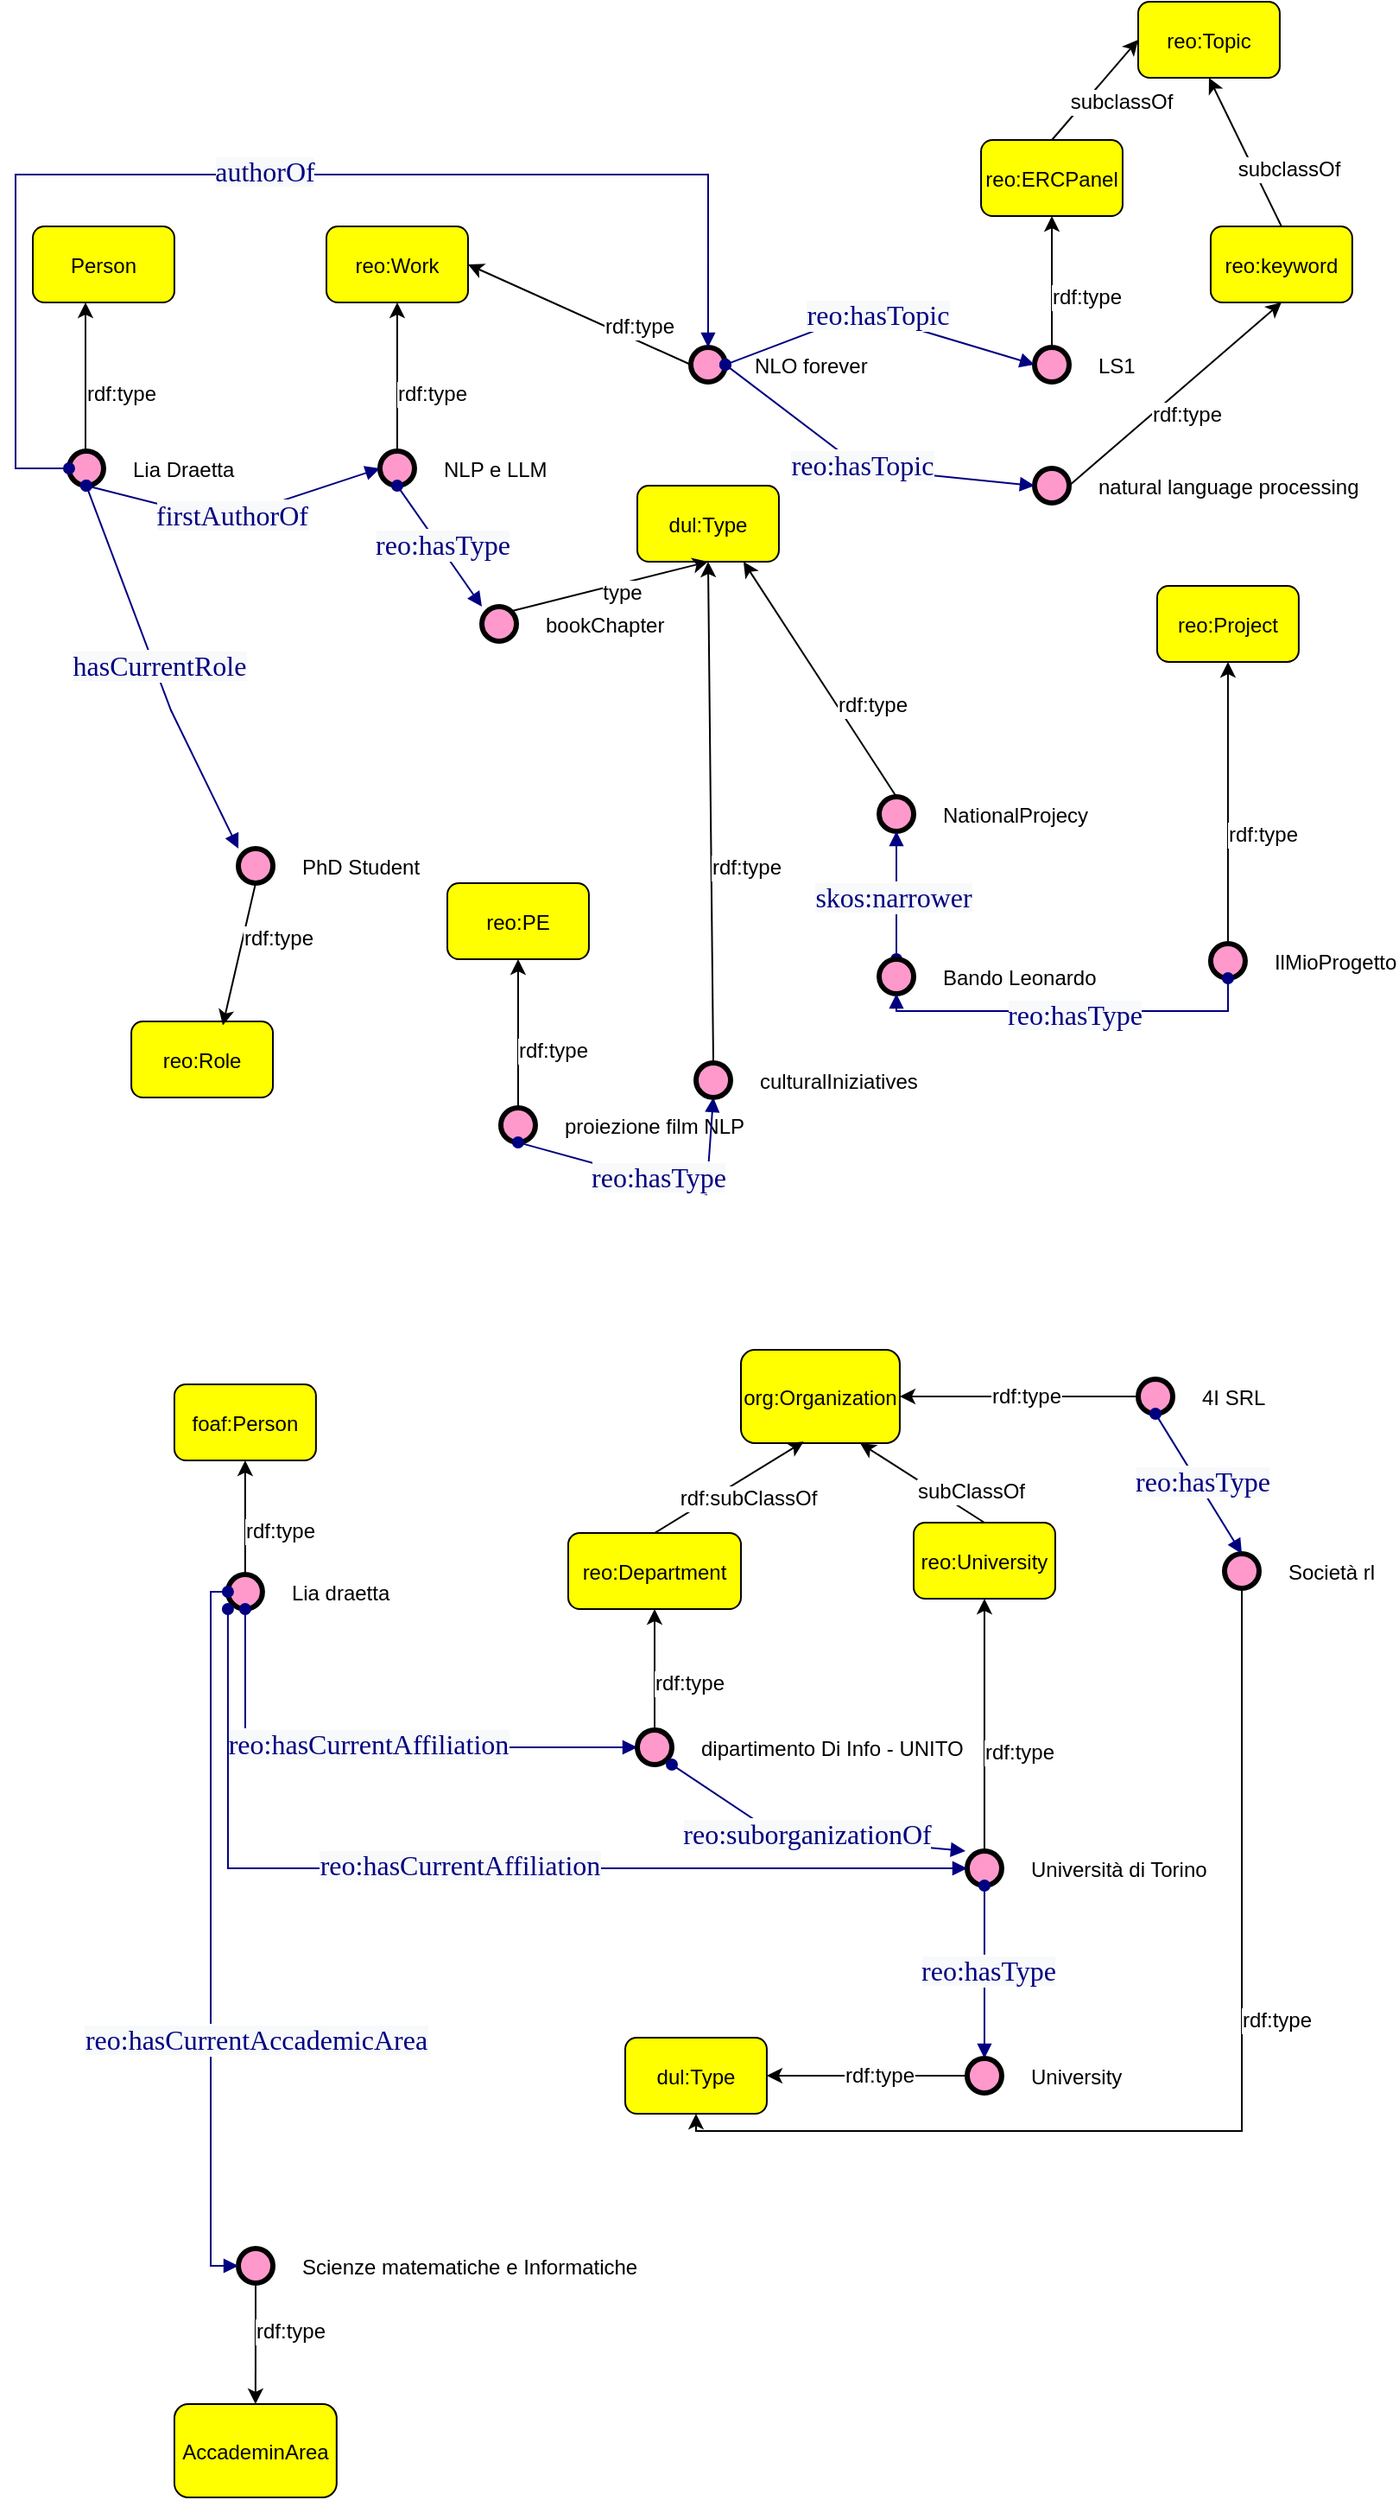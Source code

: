 <mxfile version="26.0.10">
  <diagram name="Pagina-1" id="G8kjAlk_GBHAxWzY2wQV">
    <mxGraphModel dx="1737" dy="885" grid="1" gridSize="10" guides="1" tooltips="1" connect="1" arrows="1" fold="1" page="1" pageScale="1" pageWidth="827" pageHeight="1169" math="0" shadow="0">
      <root>
        <mxCell id="0" />
        <mxCell id="1" parent="0" />
        <mxCell id="cSvHSWAlFdiokaMuMZuH-1" value="reo:Work" style="graphMlID=n4;shape=rect;rounded=1;arcsize=30;fillColor=#ffff00;strokeColor=#000000;strokeWidth=1.0" vertex="1" parent="1">
          <mxGeometry x="200" y="150" width="81.968" height="44" as="geometry" />
        </mxCell>
        <mxCell id="cSvHSWAlFdiokaMuMZuH-2" value="NLP e LLM" style="graphMlID=n9;shape=ellipse;fillColor=#ff99cc;strokeColor=#000000;strokeWidth=3.0;verticalAlign=middle;labelPosition=right;verticalLabelPosition=middle;align=left;spacingRight=1;spacing=17;" vertex="1" parent="1">
          <mxGeometry x="230.98" y="280" width="20" height="20" as="geometry" />
        </mxCell>
        <mxCell id="cSvHSWAlFdiokaMuMZuH-3" value="" style="endArrow=classic;html=1;textDirection=ltr;rounded=0;exitX=0.5;exitY=0;exitDx=0;exitDy=0;entryX=0.5;entryY=1;entryDx=0;entryDy=0;" edge="1" parent="1" source="cSvHSWAlFdiokaMuMZuH-2" target="cSvHSWAlFdiokaMuMZuH-1">
          <mxGeometry width="50" height="50" relative="1" as="geometry">
            <mxPoint x="340" y="300" as="sourcePoint" />
            <mxPoint x="487.95" y="300" as="targetPoint" />
          </mxGeometry>
        </mxCell>
        <mxCell id="cSvHSWAlFdiokaMuMZuH-4" value="rdf:type" style="text;html=1;align=center;verticalAlign=middle;resizable=0;points=[];labelBackgroundColor=#ffffff;rotation=0;" vertex="1" connectable="0" parent="cSvHSWAlFdiokaMuMZuH-3">
          <mxGeometry x="-0.221" relative="1" as="geometry">
            <mxPoint x="19.95" as="offset" />
          </mxGeometry>
        </mxCell>
        <mxCell id="cSvHSWAlFdiokaMuMZuH-7" value="" style="graphMlID=e0;rounded=0;endArrow=block;strokeColor=#000080;strokeWidth=1.0;startArrow=oval;startFill=1;endFill=1;exitX=0.5;exitY=1;exitDx=0;exitDy=0;entryX=0;entryY=0;entryDx=0;entryDy=0;" edge="1" parent="1" source="cSvHSWAlFdiokaMuMZuH-2" target="cSvHSWAlFdiokaMuMZuH-9">
          <mxGeometry relative="1" as="geometry">
            <mxPoint x="340" y="300.082" as="sourcePoint" />
            <mxPoint x="320" y="350" as="targetPoint" />
          </mxGeometry>
        </mxCell>
        <mxCell id="cSvHSWAlFdiokaMuMZuH-8" value="&lt;span style=&quot;color: rgb(0, 0, 128); font-family: dialog; font-size: 16px; background-color: rgb(248, 249, 250);&quot;&gt;reo:hasType&lt;/span&gt;" style="text;html=1;align=center;verticalAlign=middle;resizable=0;points=[];labelBackgroundColor=#ffffff;" vertex="1" connectable="0" parent="cSvHSWAlFdiokaMuMZuH-7">
          <mxGeometry x="-0.017" y="2" relative="1" as="geometry">
            <mxPoint as="offset" />
          </mxGeometry>
        </mxCell>
        <mxCell id="cSvHSWAlFdiokaMuMZuH-9" value="bookChapter" style="graphMlID=n9;shape=ellipse;fillColor=#ff99cc;strokeColor=#000000;strokeWidth=3.0;verticalAlign=middle;labelPosition=right;verticalLabelPosition=middle;align=left;spacingRight=1;spacing=17;" vertex="1" parent="1">
          <mxGeometry x="290" y="370" width="20" height="20" as="geometry" />
        </mxCell>
        <mxCell id="cSvHSWAlFdiokaMuMZuH-10" value="dul:Type" style="graphMlID=n4;shape=rect;rounded=1;arcsize=30;fillColor=#ffff00;strokeColor=#000000;strokeWidth=1.0" vertex="1" parent="1">
          <mxGeometry x="380" y="300" width="81.968" height="44" as="geometry" />
        </mxCell>
        <mxCell id="cSvHSWAlFdiokaMuMZuH-11" value="" style="endArrow=classic;html=1;textDirection=ltr;rounded=0;exitX=0.777;exitY=0.15;exitDx=0;exitDy=0;entryX=0.5;entryY=1;entryDx=0;entryDy=0;exitPerimeter=0;" edge="1" parent="1" source="cSvHSWAlFdiokaMuMZuH-9" target="cSvHSWAlFdiokaMuMZuH-10">
          <mxGeometry width="50" height="50" relative="1" as="geometry">
            <mxPoint x="340" y="300" as="sourcePoint" />
            <mxPoint x="487.95" y="300" as="targetPoint" />
          </mxGeometry>
        </mxCell>
        <mxCell id="cSvHSWAlFdiokaMuMZuH-12" value="type" style="text;html=1;align=center;verticalAlign=middle;resizable=0;points=[];labelBackgroundColor=#ffffff;rotation=0;" vertex="1" connectable="0" parent="cSvHSWAlFdiokaMuMZuH-11">
          <mxGeometry x="-0.221" relative="1" as="geometry">
            <mxPoint x="19.95" as="offset" />
          </mxGeometry>
        </mxCell>
        <mxCell id="cSvHSWAlFdiokaMuMZuH-13" value="reo:Role" style="graphMlID=n4;shape=rect;rounded=1;arcsize=30;fillColor=#ffff00;strokeColor=#000000;strokeWidth=1.0" vertex="1" parent="1">
          <mxGeometry x="87.04" y="610" width="81.968" height="44" as="geometry" />
        </mxCell>
        <mxCell id="cSvHSWAlFdiokaMuMZuH-14" value="PhD Student" style="graphMlID=n9;shape=ellipse;fillColor=#ff99cc;strokeColor=#000000;strokeWidth=3.0;verticalAlign=middle;labelPosition=right;verticalLabelPosition=middle;align=left;spacingRight=1;spacing=17;" vertex="1" parent="1">
          <mxGeometry x="149.01" y="510" width="20" height="20" as="geometry" />
        </mxCell>
        <mxCell id="cSvHSWAlFdiokaMuMZuH-15" value="" style="endArrow=classic;html=1;textDirection=ltr;rounded=0;entryX=0.646;entryY=0.05;entryDx=0;entryDy=0;entryPerimeter=0;" edge="1" parent="1" target="cSvHSWAlFdiokaMuMZuH-13">
          <mxGeometry width="50" height="50" relative="1" as="geometry">
            <mxPoint x="159" y="530" as="sourcePoint" />
            <mxPoint x="120" y="630" as="targetPoint" />
          </mxGeometry>
        </mxCell>
        <mxCell id="cSvHSWAlFdiokaMuMZuH-16" value="rdf:type" style="text;html=1;align=center;verticalAlign=middle;resizable=0;points=[];labelBackgroundColor=#ffffff;rotation=0;" vertex="1" connectable="0" parent="cSvHSWAlFdiokaMuMZuH-15">
          <mxGeometry x="-0.221" relative="1" as="geometry">
            <mxPoint x="19.95" as="offset" />
          </mxGeometry>
        </mxCell>
        <mxCell id="cSvHSWAlFdiokaMuMZuH-17" value="Person" style="graphMlID=n4;shape=rect;rounded=1;arcsize=30;fillColor=#ffff00;strokeColor=#000000;strokeWidth=1.0" vertex="1" parent="1">
          <mxGeometry x="30.0" y="150" width="81.968" height="44" as="geometry" />
        </mxCell>
        <mxCell id="cSvHSWAlFdiokaMuMZuH-18" value="Lia Draetta" style="graphMlID=n9;shape=ellipse;fillColor=#ff99cc;strokeColor=#000000;strokeWidth=3.0;verticalAlign=middle;labelPosition=right;verticalLabelPosition=middle;align=left;spacingRight=1;spacing=17;" vertex="1" parent="1">
          <mxGeometry x="50.98" y="280" width="20" height="20" as="geometry" />
        </mxCell>
        <mxCell id="cSvHSWAlFdiokaMuMZuH-19" value="" style="endArrow=classic;html=1;textDirection=ltr;rounded=0;exitX=0.5;exitY=0;exitDx=0;exitDy=0;entryX=0.5;entryY=1;entryDx=0;entryDy=0;" edge="1" parent="1">
          <mxGeometry width="50" height="50" relative="1" as="geometry">
            <mxPoint x="60.5" y="280" as="sourcePoint" />
            <mxPoint x="60.5" y="194" as="targetPoint" />
          </mxGeometry>
        </mxCell>
        <mxCell id="cSvHSWAlFdiokaMuMZuH-20" value="rdf:type" style="text;html=1;align=center;verticalAlign=middle;resizable=0;points=[];labelBackgroundColor=#ffffff;rotation=0;" vertex="1" connectable="0" parent="cSvHSWAlFdiokaMuMZuH-19">
          <mxGeometry x="-0.221" relative="1" as="geometry">
            <mxPoint x="19.95" as="offset" />
          </mxGeometry>
        </mxCell>
        <mxCell id="cSvHSWAlFdiokaMuMZuH-27" value="" style="graphMlID=e0;rounded=0;endArrow=block;strokeColor=#000080;strokeWidth=1.0;startArrow=oval;startFill=1;endFill=1;exitX=0.5;exitY=1;exitDx=0;exitDy=0;entryX=0;entryY=0;entryDx=0;entryDy=0;" edge="1" parent="1" source="cSvHSWAlFdiokaMuMZuH-18" target="cSvHSWAlFdiokaMuMZuH-14">
          <mxGeometry relative="1" as="geometry">
            <mxPoint x="380" y="370.082" as="sourcePoint" />
            <mxPoint x="531" y="370" as="targetPoint" />
            <Array as="points">
              <mxPoint x="110" y="430" />
            </Array>
          </mxGeometry>
        </mxCell>
        <mxCell id="cSvHSWAlFdiokaMuMZuH-28" value="&lt;span style=&quot;color: rgb(0, 0, 128); font-family: dialog; font-size: 16px; background-color: rgb(248, 249, 250);&quot;&gt;hasCurrentRole&lt;/span&gt;" style="text;html=1;align=center;verticalAlign=middle;resizable=0;points=[];labelBackgroundColor=#ffffff;" vertex="1" connectable="0" parent="cSvHSWAlFdiokaMuMZuH-27">
          <mxGeometry x="-0.017" y="2" relative="1" as="geometry">
            <mxPoint as="offset" />
          </mxGeometry>
        </mxCell>
        <mxCell id="cSvHSWAlFdiokaMuMZuH-29" style="edgeStyle=orthogonalEdgeStyle;rounded=0;orthogonalLoop=1;jettySize=auto;html=1;exitX=0.5;exitY=1;exitDx=0;exitDy=0;" edge="1" parent="1" source="cSvHSWAlFdiokaMuMZuH-14" target="cSvHSWAlFdiokaMuMZuH-14">
          <mxGeometry relative="1" as="geometry" />
        </mxCell>
        <mxCell id="cSvHSWAlFdiokaMuMZuH-32" value="" style="graphMlID=e0;rounded=0;endArrow=block;strokeColor=#000080;strokeWidth=1.0;startArrow=oval;startFill=1;endFill=1;exitX=0.5;exitY=1;exitDx=0;exitDy=0;entryX=0;entryY=0.5;entryDx=0;entryDy=0;" edge="1" parent="1" source="cSvHSWAlFdiokaMuMZuH-18" target="cSvHSWAlFdiokaMuMZuH-2">
          <mxGeometry relative="1" as="geometry">
            <mxPoint x="370" y="400.082" as="sourcePoint" />
            <mxPoint x="521" y="400" as="targetPoint" />
            <Array as="points">
              <mxPoint x="140" y="320" />
            </Array>
          </mxGeometry>
        </mxCell>
        <mxCell id="cSvHSWAlFdiokaMuMZuH-33" value="&lt;span style=&quot;color: rgb(0, 0, 128); font-family: dialog; font-size: 16px; background-color: rgb(248, 249, 250);&quot;&gt;firstAuthorOf&lt;/span&gt;" style="text;html=1;align=center;verticalAlign=middle;resizable=0;points=[];labelBackgroundColor=#ffffff;" vertex="1" connectable="0" parent="cSvHSWAlFdiokaMuMZuH-32">
          <mxGeometry x="-0.017" y="2" relative="1" as="geometry">
            <mxPoint as="offset" />
          </mxGeometry>
        </mxCell>
        <mxCell id="cSvHSWAlFdiokaMuMZuH-34" value="NLO forever" style="graphMlID=n9;shape=ellipse;fillColor=#ff99cc;strokeColor=#000000;strokeWidth=3.0;verticalAlign=middle;labelPosition=right;verticalLabelPosition=middle;align=left;spacingRight=1;spacing=17;" vertex="1" parent="1">
          <mxGeometry x="410.98" y="220" width="20" height="20" as="geometry" />
        </mxCell>
        <mxCell id="cSvHSWAlFdiokaMuMZuH-39" value="" style="endArrow=classic;html=1;textDirection=ltr;rounded=0;exitX=0;exitY=0.5;exitDx=0;exitDy=0;entryX=1;entryY=0.5;entryDx=0;entryDy=0;" edge="1" parent="1" source="cSvHSWAlFdiokaMuMZuH-34" target="cSvHSWAlFdiokaMuMZuH-1">
          <mxGeometry width="50" height="50" relative="1" as="geometry">
            <mxPoint x="370" y="400" as="sourcePoint" />
            <mxPoint x="517.95" y="400" as="targetPoint" />
          </mxGeometry>
        </mxCell>
        <mxCell id="cSvHSWAlFdiokaMuMZuH-40" value="rdf:type" style="text;html=1;align=center;verticalAlign=middle;resizable=0;points=[];labelBackgroundColor=#ffffff;rotation=0;" vertex="1" connectable="0" parent="cSvHSWAlFdiokaMuMZuH-39">
          <mxGeometry x="-0.221" relative="1" as="geometry">
            <mxPoint x="19.95" as="offset" />
          </mxGeometry>
        </mxCell>
        <mxCell id="cSvHSWAlFdiokaMuMZuH-41" value="" style="graphMlID=e0;rounded=0;endArrow=block;strokeColor=#000080;strokeWidth=1.0;startArrow=oval;startFill=1;endFill=1;exitX=0;exitY=0.5;exitDx=0;exitDy=0;entryX=0.5;entryY=0;entryDx=0;entryDy=0;edgeStyle=orthogonalEdgeStyle;" edge="1" parent="1" source="cSvHSWAlFdiokaMuMZuH-18" target="cSvHSWAlFdiokaMuMZuH-34">
          <mxGeometry relative="1" as="geometry">
            <mxPoint x="370" y="400.082" as="sourcePoint" />
            <mxPoint x="521" y="400" as="targetPoint" />
            <Array as="points">
              <mxPoint x="20" y="290" />
              <mxPoint x="20" y="120" />
              <mxPoint x="421" y="120" />
            </Array>
          </mxGeometry>
        </mxCell>
        <mxCell id="cSvHSWAlFdiokaMuMZuH-42" value="&lt;span style=&quot;color: rgb(0, 0, 128); font-family: dialog; font-size: 16px; background-color: rgb(248, 249, 250);&quot;&gt;authorOf&lt;/span&gt;" style="text;html=1;align=center;verticalAlign=middle;resizable=0;points=[];labelBackgroundColor=#ffffff;" vertex="1" connectable="0" parent="cSvHSWAlFdiokaMuMZuH-41">
          <mxGeometry x="-0.017" y="2" relative="1" as="geometry">
            <mxPoint as="offset" />
          </mxGeometry>
        </mxCell>
        <mxCell id="cSvHSWAlFdiokaMuMZuH-48" value="reo:PE" style="graphMlID=n4;shape=rect;rounded=1;arcsize=30;fillColor=#ffff00;strokeColor=#000000;strokeWidth=1.0" vertex="1" parent="1">
          <mxGeometry x="270" y="530" width="81.968" height="44" as="geometry" />
        </mxCell>
        <mxCell id="cSvHSWAlFdiokaMuMZuH-50" value="proiezione film NLP" style="graphMlID=n9;shape=ellipse;fillColor=#ff99cc;strokeColor=#000000;strokeWidth=3.0;verticalAlign=middle;labelPosition=right;verticalLabelPosition=middle;align=left;spacingRight=1;spacing=17;" vertex="1" parent="1">
          <mxGeometry x="300.98" y="660" width="20" height="20" as="geometry" />
        </mxCell>
        <mxCell id="cSvHSWAlFdiokaMuMZuH-51" value="" style="endArrow=classic;html=1;textDirection=ltr;rounded=0;exitX=0.5;exitY=0;exitDx=0;exitDy=0;entryX=0.5;entryY=1;entryDx=0;entryDy=0;" edge="1" parent="1" source="cSvHSWAlFdiokaMuMZuH-50" target="cSvHSWAlFdiokaMuMZuH-48">
          <mxGeometry width="50" height="50" relative="1" as="geometry">
            <mxPoint x="370" y="500" as="sourcePoint" />
            <mxPoint x="517.95" y="500" as="targetPoint" />
          </mxGeometry>
        </mxCell>
        <mxCell id="cSvHSWAlFdiokaMuMZuH-52" value="rdf:type" style="text;html=1;align=center;verticalAlign=middle;resizable=0;points=[];labelBackgroundColor=#ffffff;rotation=0;" vertex="1" connectable="0" parent="cSvHSWAlFdiokaMuMZuH-51">
          <mxGeometry x="-0.221" relative="1" as="geometry">
            <mxPoint x="19.95" as="offset" />
          </mxGeometry>
        </mxCell>
        <mxCell id="cSvHSWAlFdiokaMuMZuH-53" value="" style="graphMlID=e0;rounded=0;endArrow=block;strokeColor=#000080;strokeWidth=1.0;startArrow=oval;startFill=1;endFill=1;exitX=0.5;exitY=1;exitDx=0;exitDy=0;entryX=0.5;entryY=1;entryDx=0;entryDy=0;" edge="1" parent="1" source="cSvHSWAlFdiokaMuMZuH-50" target="cSvHSWAlFdiokaMuMZuH-55">
          <mxGeometry relative="1" as="geometry">
            <mxPoint x="370" y="590.082" as="sourcePoint" />
            <mxPoint x="570" y="830" as="targetPoint" />
            <Array as="points">
              <mxPoint x="420" y="710" />
            </Array>
          </mxGeometry>
        </mxCell>
        <mxCell id="cSvHSWAlFdiokaMuMZuH-54" value="&lt;span style=&quot;color: rgb(0, 0, 128); font-family: dialog; font-size: 16px; background-color: rgb(248, 249, 250);&quot;&gt;reo:hasType&lt;/span&gt;" style="text;html=1;align=center;verticalAlign=middle;resizable=0;points=[];labelBackgroundColor=#ffffff;" vertex="1" connectable="0" parent="cSvHSWAlFdiokaMuMZuH-53">
          <mxGeometry x="-0.017" y="2" relative="1" as="geometry">
            <mxPoint as="offset" />
          </mxGeometry>
        </mxCell>
        <mxCell id="cSvHSWAlFdiokaMuMZuH-55" value="culturalIniziatives" style="graphMlID=n9;shape=ellipse;fillColor=#ff99cc;strokeColor=#000000;strokeWidth=3.0;verticalAlign=middle;labelPosition=right;verticalLabelPosition=middle;align=left;spacingRight=1;spacing=17;" vertex="1" parent="1">
          <mxGeometry x="414" y="634" width="20" height="20" as="geometry" />
        </mxCell>
        <mxCell id="cSvHSWAlFdiokaMuMZuH-56" value="" style="endArrow=classic;html=1;textDirection=ltr;rounded=0;exitX=0.5;exitY=0;exitDx=0;exitDy=0;entryX=0.5;entryY=1;entryDx=0;entryDy=0;" edge="1" parent="1" source="cSvHSWAlFdiokaMuMZuH-55" target="cSvHSWAlFdiokaMuMZuH-10">
          <mxGeometry width="50" height="50" relative="1" as="geometry">
            <mxPoint x="461" y="760" as="sourcePoint" />
            <mxPoint x="650" y="700" as="targetPoint" />
          </mxGeometry>
        </mxCell>
        <mxCell id="cSvHSWAlFdiokaMuMZuH-57" value="rdf:type" style="text;html=1;align=center;verticalAlign=middle;resizable=0;points=[];labelBackgroundColor=#ffffff;rotation=0;" vertex="1" connectable="0" parent="cSvHSWAlFdiokaMuMZuH-56">
          <mxGeometry x="-0.221" relative="1" as="geometry">
            <mxPoint x="19.95" as="offset" />
          </mxGeometry>
        </mxCell>
        <mxCell id="cSvHSWAlFdiokaMuMZuH-65" value="reo:Project" style="graphMlID=n4;shape=rect;rounded=1;arcsize=30;fillColor=#ffff00;strokeColor=#000000;strokeWidth=1.0" vertex="1" parent="1">
          <mxGeometry x="680.99" y="358" width="81.968" height="44" as="geometry" />
        </mxCell>
        <mxCell id="cSvHSWAlFdiokaMuMZuH-72" value="NationalProjecy" style="graphMlID=n9;shape=ellipse;fillColor=#ff99cc;strokeColor=#000000;strokeWidth=3.0;verticalAlign=middle;labelPosition=right;verticalLabelPosition=middle;align=left;spacingRight=1;spacing=17;" vertex="1" parent="1">
          <mxGeometry x="520" y="480" width="20" height="20" as="geometry" />
        </mxCell>
        <mxCell id="cSvHSWAlFdiokaMuMZuH-75" value="" style="endArrow=classic;html=1;textDirection=ltr;rounded=0;exitX=0.5;exitY=0;exitDx=0;exitDy=0;entryX=0.75;entryY=1;entryDx=0;entryDy=0;" edge="1" parent="1" source="cSvHSWAlFdiokaMuMZuH-72" target="cSvHSWAlFdiokaMuMZuH-10">
          <mxGeometry width="50" height="50" relative="1" as="geometry">
            <mxPoint x="320" y="430" as="sourcePoint" />
            <mxPoint x="467.95" y="430" as="targetPoint" />
          </mxGeometry>
        </mxCell>
        <mxCell id="cSvHSWAlFdiokaMuMZuH-76" value="rdf:type" style="text;html=1;align=center;verticalAlign=middle;resizable=0;points=[];labelBackgroundColor=#ffffff;rotation=0;" vertex="1" connectable="0" parent="cSvHSWAlFdiokaMuMZuH-75">
          <mxGeometry x="-0.221" relative="1" as="geometry">
            <mxPoint x="19.95" as="offset" />
          </mxGeometry>
        </mxCell>
        <mxCell id="cSvHSWAlFdiokaMuMZuH-78" value="IlMioProgetto" style="graphMlID=n9;shape=ellipse;fillColor=#ff99cc;strokeColor=#000000;strokeWidth=3.0;verticalAlign=middle;labelPosition=right;verticalLabelPosition=middle;align=left;spacingRight=1;spacing=17;" vertex="1" parent="1">
          <mxGeometry x="711.97" y="565" width="20" height="20" as="geometry" />
        </mxCell>
        <mxCell id="cSvHSWAlFdiokaMuMZuH-79" value="" style="graphMlID=e0;rounded=0;endArrow=block;strokeColor=#000080;strokeWidth=1.0;startArrow=oval;startFill=1;endFill=1;exitX=0.5;exitY=0;exitDx=0;exitDy=0;entryX=0.5;entryY=1;entryDx=0;entryDy=0;" edge="1" parent="1" source="cSvHSWAlFdiokaMuMZuH-83" target="cSvHSWAlFdiokaMuMZuH-72">
          <mxGeometry relative="1" as="geometry">
            <mxPoint x="400" y="500.082" as="sourcePoint" />
            <mxPoint x="540" y="500" as="targetPoint" />
          </mxGeometry>
        </mxCell>
        <mxCell id="cSvHSWAlFdiokaMuMZuH-80" value="&lt;font face=&quot;dialog&quot; color=&quot;#000080&quot;&gt;&lt;span style=&quot;font-size: 16px; background-color: rgb(248, 249, 250);&quot;&gt;skos:narrower&lt;/span&gt;&lt;/font&gt;" style="text;html=1;align=center;verticalAlign=middle;resizable=0;points=[];labelBackgroundColor=#ffffff;" vertex="1" connectable="0" parent="cSvHSWAlFdiokaMuMZuH-79">
          <mxGeometry x="-0.017" y="2" relative="1" as="geometry">
            <mxPoint as="offset" />
          </mxGeometry>
        </mxCell>
        <mxCell id="cSvHSWAlFdiokaMuMZuH-81" value="" style="endArrow=classic;html=1;textDirection=ltr;rounded=0;exitX=0.5;exitY=0;exitDx=0;exitDy=0;entryX=0.5;entryY=1;entryDx=0;entryDy=0;" edge="1" parent="1" source="cSvHSWAlFdiokaMuMZuH-78" target="cSvHSWAlFdiokaMuMZuH-65">
          <mxGeometry width="50" height="50" relative="1" as="geometry">
            <mxPoint x="400" y="500" as="sourcePoint" />
            <mxPoint x="547.95" y="500" as="targetPoint" />
          </mxGeometry>
        </mxCell>
        <mxCell id="cSvHSWAlFdiokaMuMZuH-82" value="rdf:type" style="text;html=1;align=center;verticalAlign=middle;resizable=0;points=[];labelBackgroundColor=#ffffff;rotation=0;" vertex="1" connectable="0" parent="cSvHSWAlFdiokaMuMZuH-81">
          <mxGeometry x="-0.221" relative="1" as="geometry">
            <mxPoint x="19.95" as="offset" />
          </mxGeometry>
        </mxCell>
        <mxCell id="cSvHSWAlFdiokaMuMZuH-83" value="Bando Leonardo" style="graphMlID=n9;shape=ellipse;fillColor=#ff99cc;strokeColor=#000000;strokeWidth=3.0;verticalAlign=middle;labelPosition=right;verticalLabelPosition=middle;align=left;spacingRight=1;spacing=17;" vertex="1" parent="1">
          <mxGeometry x="520" y="574" width="20" height="20" as="geometry" />
        </mxCell>
        <mxCell id="cSvHSWAlFdiokaMuMZuH-86" value="" style="graphMlID=e0;rounded=0;endArrow=block;strokeColor=#000080;strokeWidth=1.0;startArrow=oval;startFill=1;endFill=1;exitX=0.5;exitY=1;exitDx=0;exitDy=0;entryX=0.5;entryY=1;entryDx=0;entryDy=0;edgeStyle=orthogonalEdgeStyle;" edge="1" parent="1" source="cSvHSWAlFdiokaMuMZuH-78" target="cSvHSWAlFdiokaMuMZuH-83">
          <mxGeometry relative="1" as="geometry">
            <mxPoint x="320" y="500.082" as="sourcePoint" />
            <mxPoint x="471" y="500" as="targetPoint" />
          </mxGeometry>
        </mxCell>
        <mxCell id="cSvHSWAlFdiokaMuMZuH-87" value="&lt;span style=&quot;color: rgb(0, 0, 128); font-family: dialog; font-size: 16px; background-color: rgb(248, 249, 250);&quot;&gt;reo:hasType&lt;/span&gt;" style="text;html=1;align=center;verticalAlign=middle;resizable=0;points=[];labelBackgroundColor=#ffffff;" vertex="1" connectable="0" parent="cSvHSWAlFdiokaMuMZuH-86">
          <mxGeometry x="-0.017" y="2" relative="1" as="geometry">
            <mxPoint as="offset" />
          </mxGeometry>
        </mxCell>
        <mxCell id="cSvHSWAlFdiokaMuMZuH-89" value="foaf:Person" style="graphMlID=n4;shape=rect;rounded=1;arcsize=30;fillColor=#ffff00;strokeColor=#000000;strokeWidth=1.0" vertex="1" parent="1">
          <mxGeometry x="111.97" y="820" width="81.968" height="44" as="geometry" />
        </mxCell>
        <mxCell id="cSvHSWAlFdiokaMuMZuH-90" value="Lia draetta" style="graphMlID=n9;shape=ellipse;fillColor=#ff99cc;strokeColor=#000000;strokeWidth=3.0;verticalAlign=middle;labelPosition=right;verticalLabelPosition=middle;align=left;spacingRight=1;spacing=17;" vertex="1" parent="1">
          <mxGeometry x="142.95" y="930" width="20" height="20" as="geometry" />
        </mxCell>
        <mxCell id="cSvHSWAlFdiokaMuMZuH-93" value="" style="endArrow=classic;html=1;textDirection=ltr;rounded=0;exitX=0.5;exitY=0;exitDx=0;exitDy=0;entryX=0.5;entryY=1;entryDx=0;entryDy=0;" edge="1" parent="1" source="cSvHSWAlFdiokaMuMZuH-90" target="cSvHSWAlFdiokaMuMZuH-89">
          <mxGeometry width="50" height="50" relative="1" as="geometry">
            <mxPoint x="220" y="950" as="sourcePoint" />
            <mxPoint x="367.95" y="950" as="targetPoint" />
          </mxGeometry>
        </mxCell>
        <mxCell id="cSvHSWAlFdiokaMuMZuH-94" value="rdf:type" style="text;html=1;align=center;verticalAlign=middle;resizable=0;points=[];labelBackgroundColor=#ffffff;rotation=0;" vertex="1" connectable="0" parent="cSvHSWAlFdiokaMuMZuH-93">
          <mxGeometry x="-0.221" relative="1" as="geometry">
            <mxPoint x="19.95" as="offset" />
          </mxGeometry>
        </mxCell>
        <mxCell id="cSvHSWAlFdiokaMuMZuH-95" value="org:Organization" style="graphMlID=n4;shape=rect;rounded=1;arcsize=30;fillColor=#ffff00;strokeColor=#000000;strokeWidth=1.0" vertex="1" parent="1">
          <mxGeometry x="440" y="800" width="91.97" height="54" as="geometry" />
        </mxCell>
        <mxCell id="cSvHSWAlFdiokaMuMZuH-96" value="reo:Department" style="graphMlID=n4;shape=rect;rounded=1;arcsize=30;fillColor=#ffff00;strokeColor=#000000;strokeWidth=1.0" vertex="1" parent="1">
          <mxGeometry x="340" y="906" width="100" height="44" as="geometry" />
        </mxCell>
        <mxCell id="cSvHSWAlFdiokaMuMZuH-97" value="reo:University" style="graphMlID=n4;shape=rect;rounded=1;arcsize=30;fillColor=#ffff00;strokeColor=#000000;strokeWidth=1.0" vertex="1" parent="1">
          <mxGeometry x="540" y="900" width="81.968" height="44" as="geometry" />
        </mxCell>
        <mxCell id="cSvHSWAlFdiokaMuMZuH-98" value="" style="endArrow=classic;html=1;textDirection=ltr;rounded=0;exitX=0.5;exitY=0;exitDx=0;exitDy=0;entryX=0.395;entryY=0.984;entryDx=0;entryDy=0;entryPerimeter=0;" edge="1" parent="1" source="cSvHSWAlFdiokaMuMZuH-96" target="cSvHSWAlFdiokaMuMZuH-95">
          <mxGeometry width="50" height="50" relative="1" as="geometry">
            <mxPoint x="230" y="930" as="sourcePoint" />
            <mxPoint x="377.95" y="930" as="targetPoint" />
          </mxGeometry>
        </mxCell>
        <mxCell id="cSvHSWAlFdiokaMuMZuH-99" value="rdf:subClassOf" style="text;html=1;align=center;verticalAlign=middle;resizable=0;points=[];labelBackgroundColor=#ffffff;rotation=0;" vertex="1" connectable="0" parent="cSvHSWAlFdiokaMuMZuH-98">
          <mxGeometry x="-0.221" relative="1" as="geometry">
            <mxPoint x="19.95" as="offset" />
          </mxGeometry>
        </mxCell>
        <mxCell id="cSvHSWAlFdiokaMuMZuH-101" value="" style="endArrow=classic;html=1;textDirection=ltr;rounded=0;exitX=0.5;exitY=0;exitDx=0;exitDy=0;entryX=0.75;entryY=1;entryDx=0;entryDy=0;" edge="1" parent="1" source="cSvHSWAlFdiokaMuMZuH-97" target="cSvHSWAlFdiokaMuMZuH-95">
          <mxGeometry width="50" height="50" relative="1" as="geometry">
            <mxPoint x="450" y="916" as="sourcePoint" />
            <mxPoint x="486" y="863" as="targetPoint" />
          </mxGeometry>
        </mxCell>
        <mxCell id="cSvHSWAlFdiokaMuMZuH-102" value="subClassOf" style="text;html=1;align=center;verticalAlign=middle;resizable=0;points=[];labelBackgroundColor=#ffffff;rotation=0;" vertex="1" connectable="0" parent="cSvHSWAlFdiokaMuMZuH-101">
          <mxGeometry x="-0.221" relative="1" as="geometry">
            <mxPoint x="19.95" as="offset" />
          </mxGeometry>
        </mxCell>
        <mxCell id="cSvHSWAlFdiokaMuMZuH-103" value="" style="graphMlID=e0;rounded=0;endArrow=block;strokeColor=#000080;strokeWidth=1.0;startArrow=oval;startFill=1;endFill=1;exitX=0.5;exitY=1;exitDx=0;exitDy=0;entryX=0;entryY=0.5;entryDx=0;entryDy=0;edgeStyle=orthogonalEdgeStyle;" edge="1" parent="1" source="cSvHSWAlFdiokaMuMZuH-90" target="cSvHSWAlFdiokaMuMZuH-105">
          <mxGeometry relative="1" as="geometry">
            <mxPoint x="230" y="930.082" as="sourcePoint" />
            <mxPoint x="381" y="930" as="targetPoint" />
          </mxGeometry>
        </mxCell>
        <mxCell id="cSvHSWAlFdiokaMuMZuH-104" value="&lt;span style=&quot;color: rgb(0, 0, 128); font-family: dialog; font-size: 16px; background-color: rgb(248, 249, 250);&quot;&gt;reo:hasCurrentAffiliation&lt;/span&gt;" style="text;html=1;align=center;verticalAlign=middle;resizable=0;points=[];labelBackgroundColor=#ffffff;" vertex="1" connectable="0" parent="cSvHSWAlFdiokaMuMZuH-103">
          <mxGeometry x="-0.017" y="2" relative="1" as="geometry">
            <mxPoint as="offset" />
          </mxGeometry>
        </mxCell>
        <mxCell id="cSvHSWAlFdiokaMuMZuH-105" value="dipartimento Di Info - UNITO" style="graphMlID=n9;shape=ellipse;fillColor=#ff99cc;strokeColor=#000000;strokeWidth=3.0;verticalAlign=middle;labelPosition=right;verticalLabelPosition=middle;align=left;spacingRight=1;spacing=17;" vertex="1" parent="1">
          <mxGeometry x="380" y="1020" width="20" height="20" as="geometry" />
        </mxCell>
        <mxCell id="cSvHSWAlFdiokaMuMZuH-107" value="" style="endArrow=classic;html=1;textDirection=ltr;rounded=0;exitX=0.5;exitY=0;exitDx=0;exitDy=0;entryX=0.5;entryY=1;entryDx=0;entryDy=0;" edge="1" parent="1" source="cSvHSWAlFdiokaMuMZuH-105" target="cSvHSWAlFdiokaMuMZuH-96">
          <mxGeometry width="50" height="50" relative="1" as="geometry">
            <mxPoint x="310" y="930" as="sourcePoint" />
            <mxPoint x="457.95" y="930" as="targetPoint" />
          </mxGeometry>
        </mxCell>
        <mxCell id="cSvHSWAlFdiokaMuMZuH-108" value="rdf:type" style="text;html=1;align=center;verticalAlign=middle;resizable=0;points=[];labelBackgroundColor=#ffffff;rotation=0;" vertex="1" connectable="0" parent="cSvHSWAlFdiokaMuMZuH-107">
          <mxGeometry x="-0.221" relative="1" as="geometry">
            <mxPoint x="19.95" as="offset" />
          </mxGeometry>
        </mxCell>
        <mxCell id="cSvHSWAlFdiokaMuMZuH-111" value="Università di Torino" style="graphMlID=n9;shape=ellipse;fillColor=#ff99cc;strokeColor=#000000;strokeWidth=3.0;verticalAlign=middle;labelPosition=right;verticalLabelPosition=middle;align=left;spacingRight=1;spacing=17;" vertex="1" parent="1">
          <mxGeometry x="570.98" y="1090" width="20" height="20" as="geometry" />
        </mxCell>
        <mxCell id="cSvHSWAlFdiokaMuMZuH-112" value="" style="graphMlID=e0;rounded=0;endArrow=block;strokeColor=#000080;strokeWidth=1.0;startArrow=oval;startFill=1;endFill=1;exitX=0;exitY=1;exitDx=0;exitDy=0;entryX=0;entryY=0.5;entryDx=0;entryDy=0;edgeStyle=orthogonalEdgeStyle;" edge="1" parent="1" source="cSvHSWAlFdiokaMuMZuH-90" target="cSvHSWAlFdiokaMuMZuH-111">
          <mxGeometry relative="1" as="geometry">
            <mxPoint x="300" y="1090.082" as="sourcePoint" />
            <mxPoint x="451" y="1090" as="targetPoint" />
          </mxGeometry>
        </mxCell>
        <mxCell id="cSvHSWAlFdiokaMuMZuH-113" value="&lt;span style=&quot;color: rgb(0, 0, 128); font-family: dialog; font-size: 16px; background-color: rgb(248, 249, 250);&quot;&gt;reo:hasCurrentAffiliation&lt;/span&gt;" style="text;html=1;align=center;verticalAlign=middle;resizable=0;points=[];labelBackgroundColor=#ffffff;" vertex="1" connectable="0" parent="cSvHSWAlFdiokaMuMZuH-112">
          <mxGeometry x="-0.017" y="2" relative="1" as="geometry">
            <mxPoint as="offset" />
          </mxGeometry>
        </mxCell>
        <mxCell id="cSvHSWAlFdiokaMuMZuH-114" value="" style="endArrow=classic;html=1;textDirection=ltr;rounded=0;exitX=0.5;exitY=0;exitDx=0;exitDy=0;entryX=0.5;entryY=1;entryDx=0;entryDy=0;" edge="1" parent="1" source="cSvHSWAlFdiokaMuMZuH-111" target="cSvHSWAlFdiokaMuMZuH-97">
          <mxGeometry width="50" height="50" relative="1" as="geometry">
            <mxPoint x="450" y="1030" as="sourcePoint" />
            <mxPoint x="450" y="960" as="targetPoint" />
          </mxGeometry>
        </mxCell>
        <mxCell id="cSvHSWAlFdiokaMuMZuH-115" value="rdf:type" style="text;html=1;align=center;verticalAlign=middle;resizable=0;points=[];labelBackgroundColor=#ffffff;rotation=0;" vertex="1" connectable="0" parent="cSvHSWAlFdiokaMuMZuH-114">
          <mxGeometry x="-0.221" relative="1" as="geometry">
            <mxPoint x="19.95" as="offset" />
          </mxGeometry>
        </mxCell>
        <mxCell id="cSvHSWAlFdiokaMuMZuH-116" value="" style="graphMlID=e0;rounded=0;endArrow=block;strokeColor=#000080;strokeWidth=1.0;startArrow=oval;startFill=1;endFill=1;exitX=1;exitY=1;exitDx=0;exitDy=0;" edge="1" parent="1" source="cSvHSWAlFdiokaMuMZuH-105">
          <mxGeometry relative="1" as="geometry">
            <mxPoint x="300" y="1030.082" as="sourcePoint" />
            <mxPoint x="570" y="1090" as="targetPoint" />
            <Array as="points">
              <mxPoint x="460" y="1080" />
            </Array>
          </mxGeometry>
        </mxCell>
        <mxCell id="cSvHSWAlFdiokaMuMZuH-117" value="&lt;span style=&quot;color: rgb(0, 0, 128); font-family: dialog; font-size: 16px; background-color: rgb(248, 249, 250);&quot;&gt;reo:suborganizationOf&lt;/span&gt;" style="text;html=1;align=center;verticalAlign=middle;resizable=0;points=[];labelBackgroundColor=#ffffff;" vertex="1" connectable="0" parent="cSvHSWAlFdiokaMuMZuH-116">
          <mxGeometry x="-0.017" y="2" relative="1" as="geometry">
            <mxPoint as="offset" />
          </mxGeometry>
        </mxCell>
        <mxCell id="cSvHSWAlFdiokaMuMZuH-118" value="dul:Type" style="graphMlID=n4;shape=rect;rounded=1;arcsize=30;fillColor=#ffff00;strokeColor=#000000;strokeWidth=1.0" vertex="1" parent="1">
          <mxGeometry x="373" y="1198" width="81.968" height="44" as="geometry" />
        </mxCell>
        <mxCell id="cSvHSWAlFdiokaMuMZuH-119" value="" style="graphMlID=e0;rounded=0;endArrow=block;strokeColor=#000080;strokeWidth=1.0;startArrow=oval;startFill=1;endFill=1;exitX=0.5;exitY=1;exitDx=0;exitDy=0;entryX=0.5;entryY=0;entryDx=0;entryDy=0;" edge="1" parent="1" source="cSvHSWAlFdiokaMuMZuH-111" target="cSvHSWAlFdiokaMuMZuH-121">
          <mxGeometry relative="1" as="geometry">
            <mxPoint x="530" y="1000.082" as="sourcePoint" />
            <mxPoint x="590" y="1250" as="targetPoint" />
          </mxGeometry>
        </mxCell>
        <mxCell id="cSvHSWAlFdiokaMuMZuH-120" value="&lt;font face=&quot;dialog&quot; color=&quot;#000080&quot;&gt;&lt;span style=&quot;font-size: 16px; background-color: rgb(248, 249, 250);&quot;&gt;reo:hasType&lt;/span&gt;&lt;/font&gt;" style="text;html=1;align=center;verticalAlign=middle;resizable=0;points=[];labelBackgroundColor=#ffffff;" vertex="1" connectable="0" parent="cSvHSWAlFdiokaMuMZuH-119">
          <mxGeometry x="-0.017" y="2" relative="1" as="geometry">
            <mxPoint as="offset" />
          </mxGeometry>
        </mxCell>
        <mxCell id="cSvHSWAlFdiokaMuMZuH-121" value="University" style="graphMlID=n9;shape=ellipse;fillColor=#ff99cc;strokeColor=#000000;strokeWidth=3.0;verticalAlign=middle;labelPosition=right;verticalLabelPosition=middle;align=left;spacingRight=1;spacing=17;" vertex="1" parent="1">
          <mxGeometry x="570.98" y="1210" width="20" height="20" as="geometry" />
        </mxCell>
        <mxCell id="cSvHSWAlFdiokaMuMZuH-122" value="" style="endArrow=classic;html=1;textDirection=ltr;rounded=0;exitX=0;exitY=0.5;exitDx=0;exitDy=0;entryX=1;entryY=0.5;entryDx=0;entryDy=0;" edge="1" parent="1" source="cSvHSWAlFdiokaMuMZuH-121" target="cSvHSWAlFdiokaMuMZuH-118">
          <mxGeometry width="50" height="50" relative="1" as="geometry">
            <mxPoint x="560" y="1220" as="sourcePoint" />
            <mxPoint x="707.95" y="1220" as="targetPoint" />
          </mxGeometry>
        </mxCell>
        <mxCell id="cSvHSWAlFdiokaMuMZuH-123" value="rdf:type" style="text;html=1;align=center;verticalAlign=middle;resizable=0;points=[];labelBackgroundColor=#ffffff;rotation=0;" vertex="1" connectable="0" parent="cSvHSWAlFdiokaMuMZuH-122">
          <mxGeometry x="-0.221" relative="1" as="geometry">
            <mxPoint x="-6" as="offset" />
          </mxGeometry>
        </mxCell>
        <mxCell id="cSvHSWAlFdiokaMuMZuH-124" value="4I SRL" style="graphMlID=n9;shape=ellipse;fillColor=#ff99cc;strokeColor=#000000;strokeWidth=3.0;verticalAlign=middle;labelPosition=right;verticalLabelPosition=middle;align=left;spacingRight=1;spacing=17;" vertex="1" parent="1">
          <mxGeometry x="670" y="817" width="20" height="20" as="geometry" />
        </mxCell>
        <mxCell id="cSvHSWAlFdiokaMuMZuH-126" value="" style="endArrow=classic;html=1;textDirection=ltr;rounded=0;entryX=1;entryY=0.5;entryDx=0;entryDy=0;exitX=0;exitY=0.5;exitDx=0;exitDy=0;" edge="1" parent="1" source="cSvHSWAlFdiokaMuMZuH-124" target="cSvHSWAlFdiokaMuMZuH-95">
          <mxGeometry width="50" height="50" relative="1" as="geometry">
            <mxPoint x="650" y="827" as="sourcePoint" />
            <mxPoint x="532" y="814" as="targetPoint" />
          </mxGeometry>
        </mxCell>
        <mxCell id="cSvHSWAlFdiokaMuMZuH-127" value="rdf:type" style="text;html=1;align=center;verticalAlign=middle;resizable=0;points=[];labelBackgroundColor=#ffffff;rotation=0;" vertex="1" connectable="0" parent="cSvHSWAlFdiokaMuMZuH-126">
          <mxGeometry x="-0.221" relative="1" as="geometry">
            <mxPoint x="-11" as="offset" />
          </mxGeometry>
        </mxCell>
        <mxCell id="cSvHSWAlFdiokaMuMZuH-128" value="Società rl" style="graphMlID=n9;shape=ellipse;fillColor=#ff99cc;strokeColor=#000000;strokeWidth=3.0;verticalAlign=middle;labelPosition=right;verticalLabelPosition=middle;align=left;spacingRight=1;spacing=17;" vertex="1" parent="1">
          <mxGeometry x="720" y="918" width="20" height="20" as="geometry" />
        </mxCell>
        <mxCell id="cSvHSWAlFdiokaMuMZuH-129" value="" style="graphMlID=e0;rounded=0;endArrow=block;strokeColor=#000080;strokeWidth=1.0;startArrow=oval;startFill=1;endFill=1;exitX=0.5;exitY=1;exitDx=0;exitDy=0;entryX=0.5;entryY=0;entryDx=0;entryDy=0;" edge="1" parent="1" source="cSvHSWAlFdiokaMuMZuH-124" target="cSvHSWAlFdiokaMuMZuH-128">
          <mxGeometry relative="1" as="geometry">
            <mxPoint x="520" y="890.082" as="sourcePoint" />
            <mxPoint x="671" y="890" as="targetPoint" />
          </mxGeometry>
        </mxCell>
        <mxCell id="cSvHSWAlFdiokaMuMZuH-130" value="&lt;span style=&quot;color: rgb(0, 0, 128); font-family: dialog; font-size: 16px; background-color: rgb(248, 249, 250);&quot;&gt;reo:hasType&lt;/span&gt;" style="text;html=1;align=center;verticalAlign=middle;resizable=0;points=[];labelBackgroundColor=#ffffff;" vertex="1" connectable="0" parent="cSvHSWAlFdiokaMuMZuH-129">
          <mxGeometry x="-0.017" y="2" relative="1" as="geometry">
            <mxPoint as="offset" />
          </mxGeometry>
        </mxCell>
        <mxCell id="cSvHSWAlFdiokaMuMZuH-131" value="" style="endArrow=classic;html=1;textDirection=ltr;rounded=0;exitX=0.5;exitY=1;exitDx=0;exitDy=0;entryX=0.5;entryY=1;entryDx=0;entryDy=0;edgeStyle=orthogonalEdgeStyle;" edge="1" parent="1" source="cSvHSWAlFdiokaMuMZuH-128" target="cSvHSWAlFdiokaMuMZuH-118">
          <mxGeometry width="50" height="50" relative="1" as="geometry">
            <mxPoint x="530" y="1070" as="sourcePoint" />
            <mxPoint x="677.95" y="1070" as="targetPoint" />
            <Array as="points">
              <mxPoint x="730" y="1252" />
              <mxPoint x="414" y="1252" />
            </Array>
          </mxGeometry>
        </mxCell>
        <mxCell id="cSvHSWAlFdiokaMuMZuH-132" value="rdf:type" style="text;html=1;align=center;verticalAlign=middle;resizable=0;points=[];labelBackgroundColor=#ffffff;rotation=0;" vertex="1" connectable="0" parent="cSvHSWAlFdiokaMuMZuH-131">
          <mxGeometry x="-0.221" relative="1" as="geometry">
            <mxPoint x="19.95" as="offset" />
          </mxGeometry>
        </mxCell>
        <mxCell id="cSvHSWAlFdiokaMuMZuH-135" value="Scienze matematiche e Informatiche" style="graphMlID=n9;shape=ellipse;fillColor=#ff99cc;strokeColor=#000000;strokeWidth=3.0;verticalAlign=middle;labelPosition=right;verticalLabelPosition=middle;align=left;spacingRight=1;spacing=17;" vertex="1" parent="1">
          <mxGeometry x="149.01" y="1320" width="20" height="20" as="geometry" />
        </mxCell>
        <mxCell id="cSvHSWAlFdiokaMuMZuH-136" value="" style="graphMlID=e0;rounded=0;endArrow=block;strokeColor=#000080;strokeWidth=1.0;startArrow=oval;startFill=1;endFill=1;exitX=0;exitY=0.5;exitDx=0;exitDy=0;entryX=0;entryY=0.5;entryDx=0;entryDy=0;edgeStyle=orthogonalEdgeStyle;" edge="1" parent="1" source="cSvHSWAlFdiokaMuMZuH-90" target="cSvHSWAlFdiokaMuMZuH-135">
          <mxGeometry relative="1" as="geometry">
            <mxPoint x="680" y="1160.082" as="sourcePoint" />
            <mxPoint x="831" y="1160" as="targetPoint" />
          </mxGeometry>
        </mxCell>
        <mxCell id="cSvHSWAlFdiokaMuMZuH-137" value="&lt;span style=&quot;color: rgb(0, 0, 128); font-family: dialog; font-size: 16px; background-color: rgb(248, 249, 250);&quot;&gt;reo:hasCurrentAccademicArea&lt;/span&gt;" style="text;html=1;align=center;verticalAlign=middle;resizable=0;points=[];labelBackgroundColor=#ffffff;" vertex="1" connectable="0" parent="cSvHSWAlFdiokaMuMZuH-136">
          <mxGeometry x="-0.017" y="2" relative="1" as="geometry">
            <mxPoint x="24" y="64" as="offset" />
          </mxGeometry>
        </mxCell>
        <mxCell id="cSvHSWAlFdiokaMuMZuH-139" value="AccademinArea" style="graphMlID=n4;shape=rect;rounded=1;arcsize=30;fillColor=#ffff00;strokeColor=#000000;strokeWidth=1.0" vertex="1" parent="1">
          <mxGeometry x="111.97" y="1410" width="93.94" height="54" as="geometry" />
        </mxCell>
        <mxCell id="cSvHSWAlFdiokaMuMZuH-140" value="" style="endArrow=classic;html=1;textDirection=ltr;rounded=0;exitX=0.5;exitY=1;exitDx=0;exitDy=0;entryX=0.5;entryY=0;entryDx=0;entryDy=0;" edge="1" parent="1" source="cSvHSWAlFdiokaMuMZuH-135" target="cSvHSWAlFdiokaMuMZuH-139">
          <mxGeometry width="50" height="50" relative="1" as="geometry">
            <mxPoint x="670" y="1160" as="sourcePoint" />
            <mxPoint x="136" y="1430" as="targetPoint" />
          </mxGeometry>
        </mxCell>
        <mxCell id="cSvHSWAlFdiokaMuMZuH-141" value="rdf:type" style="text;html=1;align=center;verticalAlign=middle;resizable=0;points=[];labelBackgroundColor=#ffffff;rotation=0;" vertex="1" connectable="0" parent="cSvHSWAlFdiokaMuMZuH-140">
          <mxGeometry x="-0.221" relative="1" as="geometry">
            <mxPoint x="19.95" as="offset" />
          </mxGeometry>
        </mxCell>
        <mxCell id="cSvHSWAlFdiokaMuMZuH-143" value="LS1" style="graphMlID=n9;shape=ellipse;fillColor=#ff99cc;strokeColor=#000000;strokeWidth=3.0;verticalAlign=middle;labelPosition=right;verticalLabelPosition=middle;align=left;spacingRight=1;spacing=17;" vertex="1" parent="1">
          <mxGeometry x="610" y="220" width="20" height="20" as="geometry" />
        </mxCell>
        <mxCell id="cSvHSWAlFdiokaMuMZuH-146" value="" style="endArrow=classic;html=1;textDirection=ltr;rounded=0;exitX=0.5;exitY=0;exitDx=0;exitDy=0;entryX=0.5;entryY=1;entryDx=0;entryDy=0;" edge="1" parent="1" source="cSvHSWAlFdiokaMuMZuH-143" target="cSvHSWAlFdiokaMuMZuH-148">
          <mxGeometry width="50" height="50" relative="1" as="geometry">
            <mxPoint x="570" y="390" as="sourcePoint" />
            <mxPoint x="620" y="120" as="targetPoint" />
          </mxGeometry>
        </mxCell>
        <mxCell id="cSvHSWAlFdiokaMuMZuH-147" value="rdf:type" style="text;html=1;align=center;verticalAlign=middle;resizable=0;points=[];labelBackgroundColor=#ffffff;rotation=0;" vertex="1" connectable="0" parent="cSvHSWAlFdiokaMuMZuH-146">
          <mxGeometry x="-0.221" relative="1" as="geometry">
            <mxPoint x="19.95" as="offset" />
          </mxGeometry>
        </mxCell>
        <mxCell id="cSvHSWAlFdiokaMuMZuH-148" value="reo:ERCPanel" style="graphMlID=n4;shape=rect;rounded=1;arcsize=30;fillColor=#ffff00;strokeColor=#000000;strokeWidth=1.0" vertex="1" parent="1">
          <mxGeometry x="579.02" y="100" width="81.968" height="44" as="geometry" />
        </mxCell>
        <mxCell id="cSvHSWAlFdiokaMuMZuH-150" value="" style="graphMlID=e0;rounded=0;endArrow=block;strokeColor=#000080;strokeWidth=1.0;startArrow=oval;startFill=1;endFill=1;exitX=1;exitY=0.5;exitDx=0;exitDy=0;entryX=0;entryY=0.5;entryDx=0;entryDy=0;" edge="1" parent="1" source="cSvHSWAlFdiokaMuMZuH-34" target="cSvHSWAlFdiokaMuMZuH-143">
          <mxGeometry relative="1" as="geometry">
            <mxPoint x="580" y="270.082" as="sourcePoint" />
            <mxPoint x="731" y="270" as="targetPoint" />
            <Array as="points">
              <mxPoint x="510" y="200" />
            </Array>
          </mxGeometry>
        </mxCell>
        <mxCell id="cSvHSWAlFdiokaMuMZuH-151" value="&lt;span style=&quot;color: rgb(0, 0, 128); font-family: dialog; font-size: 16px; background-color: rgb(248, 249, 250);&quot;&gt;reo:hasTopic&lt;/span&gt;" style="text;html=1;align=center;verticalAlign=middle;resizable=0;points=[];labelBackgroundColor=#ffffff;" vertex="1" connectable="0" parent="cSvHSWAlFdiokaMuMZuH-150">
          <mxGeometry x="-0.017" y="2" relative="1" as="geometry">
            <mxPoint as="offset" />
          </mxGeometry>
        </mxCell>
        <mxCell id="cSvHSWAlFdiokaMuMZuH-152" value="natural language processing" style="graphMlID=n9;shape=ellipse;fillColor=#ff99cc;strokeColor=#000000;strokeWidth=3.0;verticalAlign=middle;labelPosition=right;verticalLabelPosition=middle;align=left;spacingRight=1;spacing=17;" vertex="1" parent="1">
          <mxGeometry x="610" y="290" width="20" height="20" as="geometry" />
        </mxCell>
        <mxCell id="cSvHSWAlFdiokaMuMZuH-153" value="" style="graphMlID=e0;rounded=0;endArrow=block;strokeColor=#000080;strokeWidth=1.0;startArrow=oval;startFill=1;endFill=1;exitX=1;exitY=0.5;exitDx=0;exitDy=0;entryX=0;entryY=0.5;entryDx=0;entryDy=0;" edge="1" parent="1" source="cSvHSWAlFdiokaMuMZuH-34" target="cSvHSWAlFdiokaMuMZuH-152">
          <mxGeometry relative="1" as="geometry">
            <mxPoint x="441" y="240" as="sourcePoint" />
            <mxPoint x="620" y="240" as="targetPoint" />
            <Array as="points">
              <mxPoint x="510" y="290" />
            </Array>
          </mxGeometry>
        </mxCell>
        <mxCell id="cSvHSWAlFdiokaMuMZuH-154" value="&lt;span style=&quot;color: rgb(0, 0, 128); font-family: dialog; font-size: 16px; background-color: rgb(248, 249, 250);&quot;&gt;reo:hasTopic&lt;/span&gt;" style="text;html=1;align=center;verticalAlign=middle;resizable=0;points=[];labelBackgroundColor=#ffffff;" vertex="1" connectable="0" parent="cSvHSWAlFdiokaMuMZuH-153">
          <mxGeometry x="-0.017" y="2" relative="1" as="geometry">
            <mxPoint as="offset" />
          </mxGeometry>
        </mxCell>
        <mxCell id="cSvHSWAlFdiokaMuMZuH-155" value="reo:keyword" style="graphMlID=n4;shape=rect;rounded=1;arcsize=30;fillColor=#ffff00;strokeColor=#000000;strokeWidth=1.0" vertex="1" parent="1">
          <mxGeometry x="711.97" y="150" width="81.968" height="44" as="geometry" />
        </mxCell>
        <mxCell id="cSvHSWAlFdiokaMuMZuH-156" value="" style="endArrow=classic;html=1;textDirection=ltr;rounded=0;exitX=1;exitY=0.5;exitDx=0;exitDy=0;entryX=0.5;entryY=1;entryDx=0;entryDy=0;" edge="1" parent="1" source="cSvHSWAlFdiokaMuMZuH-152" target="cSvHSWAlFdiokaMuMZuH-155">
          <mxGeometry width="50" height="50" relative="1" as="geometry">
            <mxPoint x="630" y="230" as="sourcePoint" />
            <mxPoint x="599" y="124" as="targetPoint" />
          </mxGeometry>
        </mxCell>
        <mxCell id="cSvHSWAlFdiokaMuMZuH-157" value="rdf:type" style="text;html=1;align=center;verticalAlign=middle;resizable=0;points=[];labelBackgroundColor=#ffffff;rotation=0;" vertex="1" connectable="0" parent="cSvHSWAlFdiokaMuMZuH-156">
          <mxGeometry x="-0.221" relative="1" as="geometry">
            <mxPoint x="19.95" as="offset" />
          </mxGeometry>
        </mxCell>
        <mxCell id="cSvHSWAlFdiokaMuMZuH-158" value="reo:Topic" style="graphMlID=n4;shape=rect;rounded=1;arcsize=30;fillColor=#ffff00;strokeColor=#000000;strokeWidth=1.0" vertex="1" parent="1">
          <mxGeometry x="670" y="20" width="81.968" height="44" as="geometry" />
        </mxCell>
        <mxCell id="cSvHSWAlFdiokaMuMZuH-159" value="" style="endArrow=classic;html=1;textDirection=ltr;rounded=0;exitX=0.5;exitY=0;exitDx=0;exitDy=0;entryX=0;entryY=0.5;entryDx=0;entryDy=0;" edge="1" parent="1" source="cSvHSWAlFdiokaMuMZuH-148" target="cSvHSWAlFdiokaMuMZuH-158">
          <mxGeometry width="50" height="50" relative="1" as="geometry">
            <mxPoint x="440" y="240" as="sourcePoint" />
            <mxPoint x="587.95" y="240" as="targetPoint" />
          </mxGeometry>
        </mxCell>
        <mxCell id="cSvHSWAlFdiokaMuMZuH-160" value="subclassOf" style="text;html=1;align=center;verticalAlign=middle;resizable=0;points=[];labelBackgroundColor=#ffffff;rotation=0;" vertex="1" connectable="0" parent="cSvHSWAlFdiokaMuMZuH-159">
          <mxGeometry x="-0.221" relative="1" as="geometry">
            <mxPoint x="19.95" as="offset" />
          </mxGeometry>
        </mxCell>
        <mxCell id="cSvHSWAlFdiokaMuMZuH-161" value="" style="endArrow=classic;html=1;textDirection=ltr;rounded=0;exitX=0.5;exitY=0;exitDx=0;exitDy=0;entryX=0.5;entryY=1;entryDx=0;entryDy=0;" edge="1" parent="1" source="cSvHSWAlFdiokaMuMZuH-155" target="cSvHSWAlFdiokaMuMZuH-158">
          <mxGeometry width="50" height="50" relative="1" as="geometry">
            <mxPoint x="630" y="110" as="sourcePoint" />
            <mxPoint x="680" y="52" as="targetPoint" />
          </mxGeometry>
        </mxCell>
        <mxCell id="cSvHSWAlFdiokaMuMZuH-162" value="subclassOf" style="text;html=1;align=center;verticalAlign=middle;resizable=0;points=[];labelBackgroundColor=#ffffff;rotation=0;" vertex="1" connectable="0" parent="cSvHSWAlFdiokaMuMZuH-161">
          <mxGeometry x="-0.221" relative="1" as="geometry">
            <mxPoint x="19.95" as="offset" />
          </mxGeometry>
        </mxCell>
      </root>
    </mxGraphModel>
  </diagram>
</mxfile>
